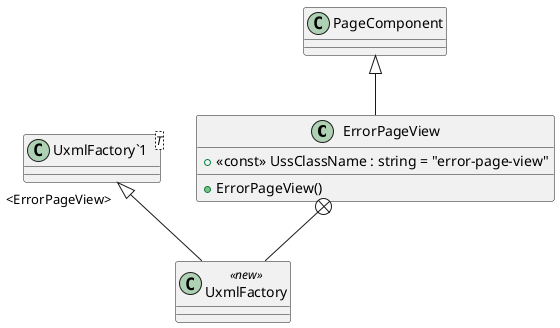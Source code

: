 @startuml
class ErrorPageView {
    + <<const>> UssClassName : string = "error-page-view"
    + ErrorPageView()
}
class UxmlFactory <<new>> {
}
class "UxmlFactory`1"<T> {
}
PageComponent <|-- ErrorPageView
ErrorPageView +-- UxmlFactory
"UxmlFactory`1" "<ErrorPageView>" <|-- UxmlFactory
@enduml
